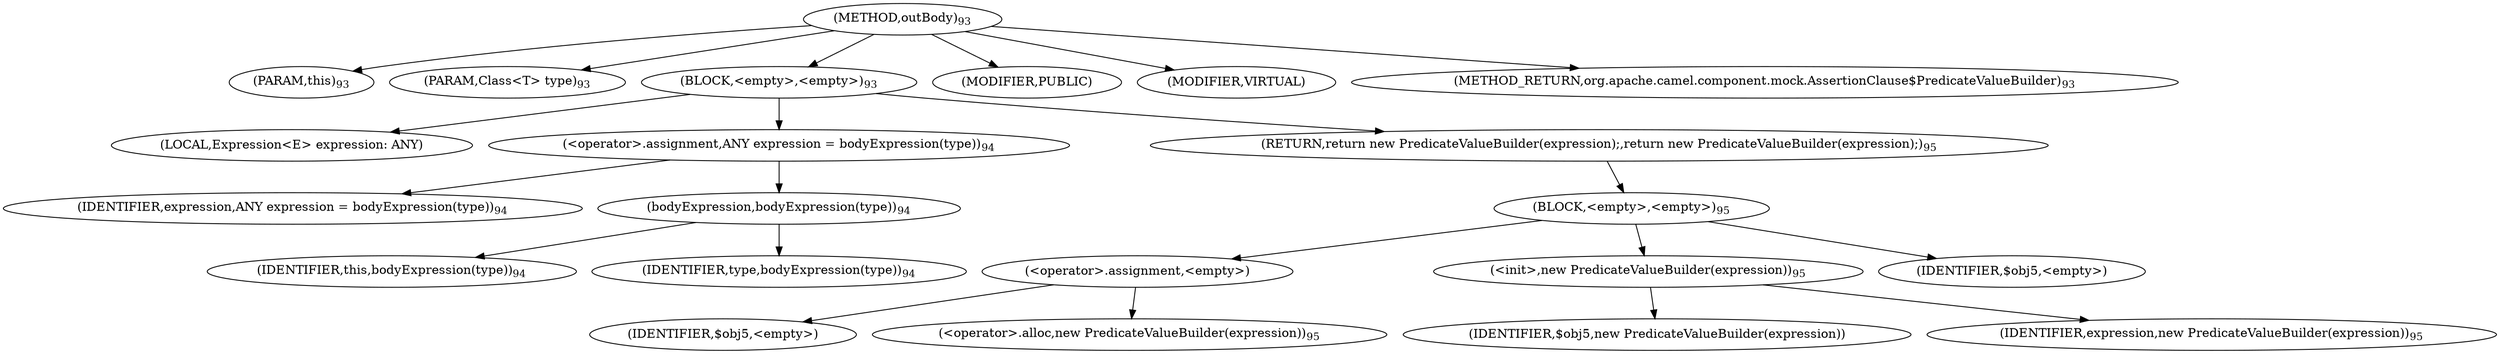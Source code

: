 digraph "outBody" {  
"133" [label = <(METHOD,outBody)<SUB>93</SUB>> ]
"15" [label = <(PARAM,this)<SUB>93</SUB>> ]
"134" [label = <(PARAM,Class&lt;T&gt; type)<SUB>93</SUB>> ]
"135" [label = <(BLOCK,&lt;empty&gt;,&lt;empty&gt;)<SUB>93</SUB>> ]
"136" [label = <(LOCAL,Expression&lt;E&gt; expression: ANY)> ]
"137" [label = <(&lt;operator&gt;.assignment,ANY expression = bodyExpression(type))<SUB>94</SUB>> ]
"138" [label = <(IDENTIFIER,expression,ANY expression = bodyExpression(type))<SUB>94</SUB>> ]
"139" [label = <(bodyExpression,bodyExpression(type))<SUB>94</SUB>> ]
"14" [label = <(IDENTIFIER,this,bodyExpression(type))<SUB>94</SUB>> ]
"140" [label = <(IDENTIFIER,type,bodyExpression(type))<SUB>94</SUB>> ]
"141" [label = <(RETURN,return new PredicateValueBuilder(expression);,return new PredicateValueBuilder(expression);)<SUB>95</SUB>> ]
"142" [label = <(BLOCK,&lt;empty&gt;,&lt;empty&gt;)<SUB>95</SUB>> ]
"143" [label = <(&lt;operator&gt;.assignment,&lt;empty&gt;)> ]
"144" [label = <(IDENTIFIER,$obj5,&lt;empty&gt;)> ]
"145" [label = <(&lt;operator&gt;.alloc,new PredicateValueBuilder(expression))<SUB>95</SUB>> ]
"146" [label = <(&lt;init&gt;,new PredicateValueBuilder(expression))<SUB>95</SUB>> ]
"147" [label = <(IDENTIFIER,$obj5,new PredicateValueBuilder(expression))> ]
"148" [label = <(IDENTIFIER,expression,new PredicateValueBuilder(expression))<SUB>95</SUB>> ]
"149" [label = <(IDENTIFIER,$obj5,&lt;empty&gt;)> ]
"150" [label = <(MODIFIER,PUBLIC)> ]
"151" [label = <(MODIFIER,VIRTUAL)> ]
"152" [label = <(METHOD_RETURN,org.apache.camel.component.mock.AssertionClause$PredicateValueBuilder)<SUB>93</SUB>> ]
  "133" -> "15" 
  "133" -> "134" 
  "133" -> "135" 
  "133" -> "150" 
  "133" -> "151" 
  "133" -> "152" 
  "135" -> "136" 
  "135" -> "137" 
  "135" -> "141" 
  "137" -> "138" 
  "137" -> "139" 
  "139" -> "14" 
  "139" -> "140" 
  "141" -> "142" 
  "142" -> "143" 
  "142" -> "146" 
  "142" -> "149" 
  "143" -> "144" 
  "143" -> "145" 
  "146" -> "147" 
  "146" -> "148" 
}
